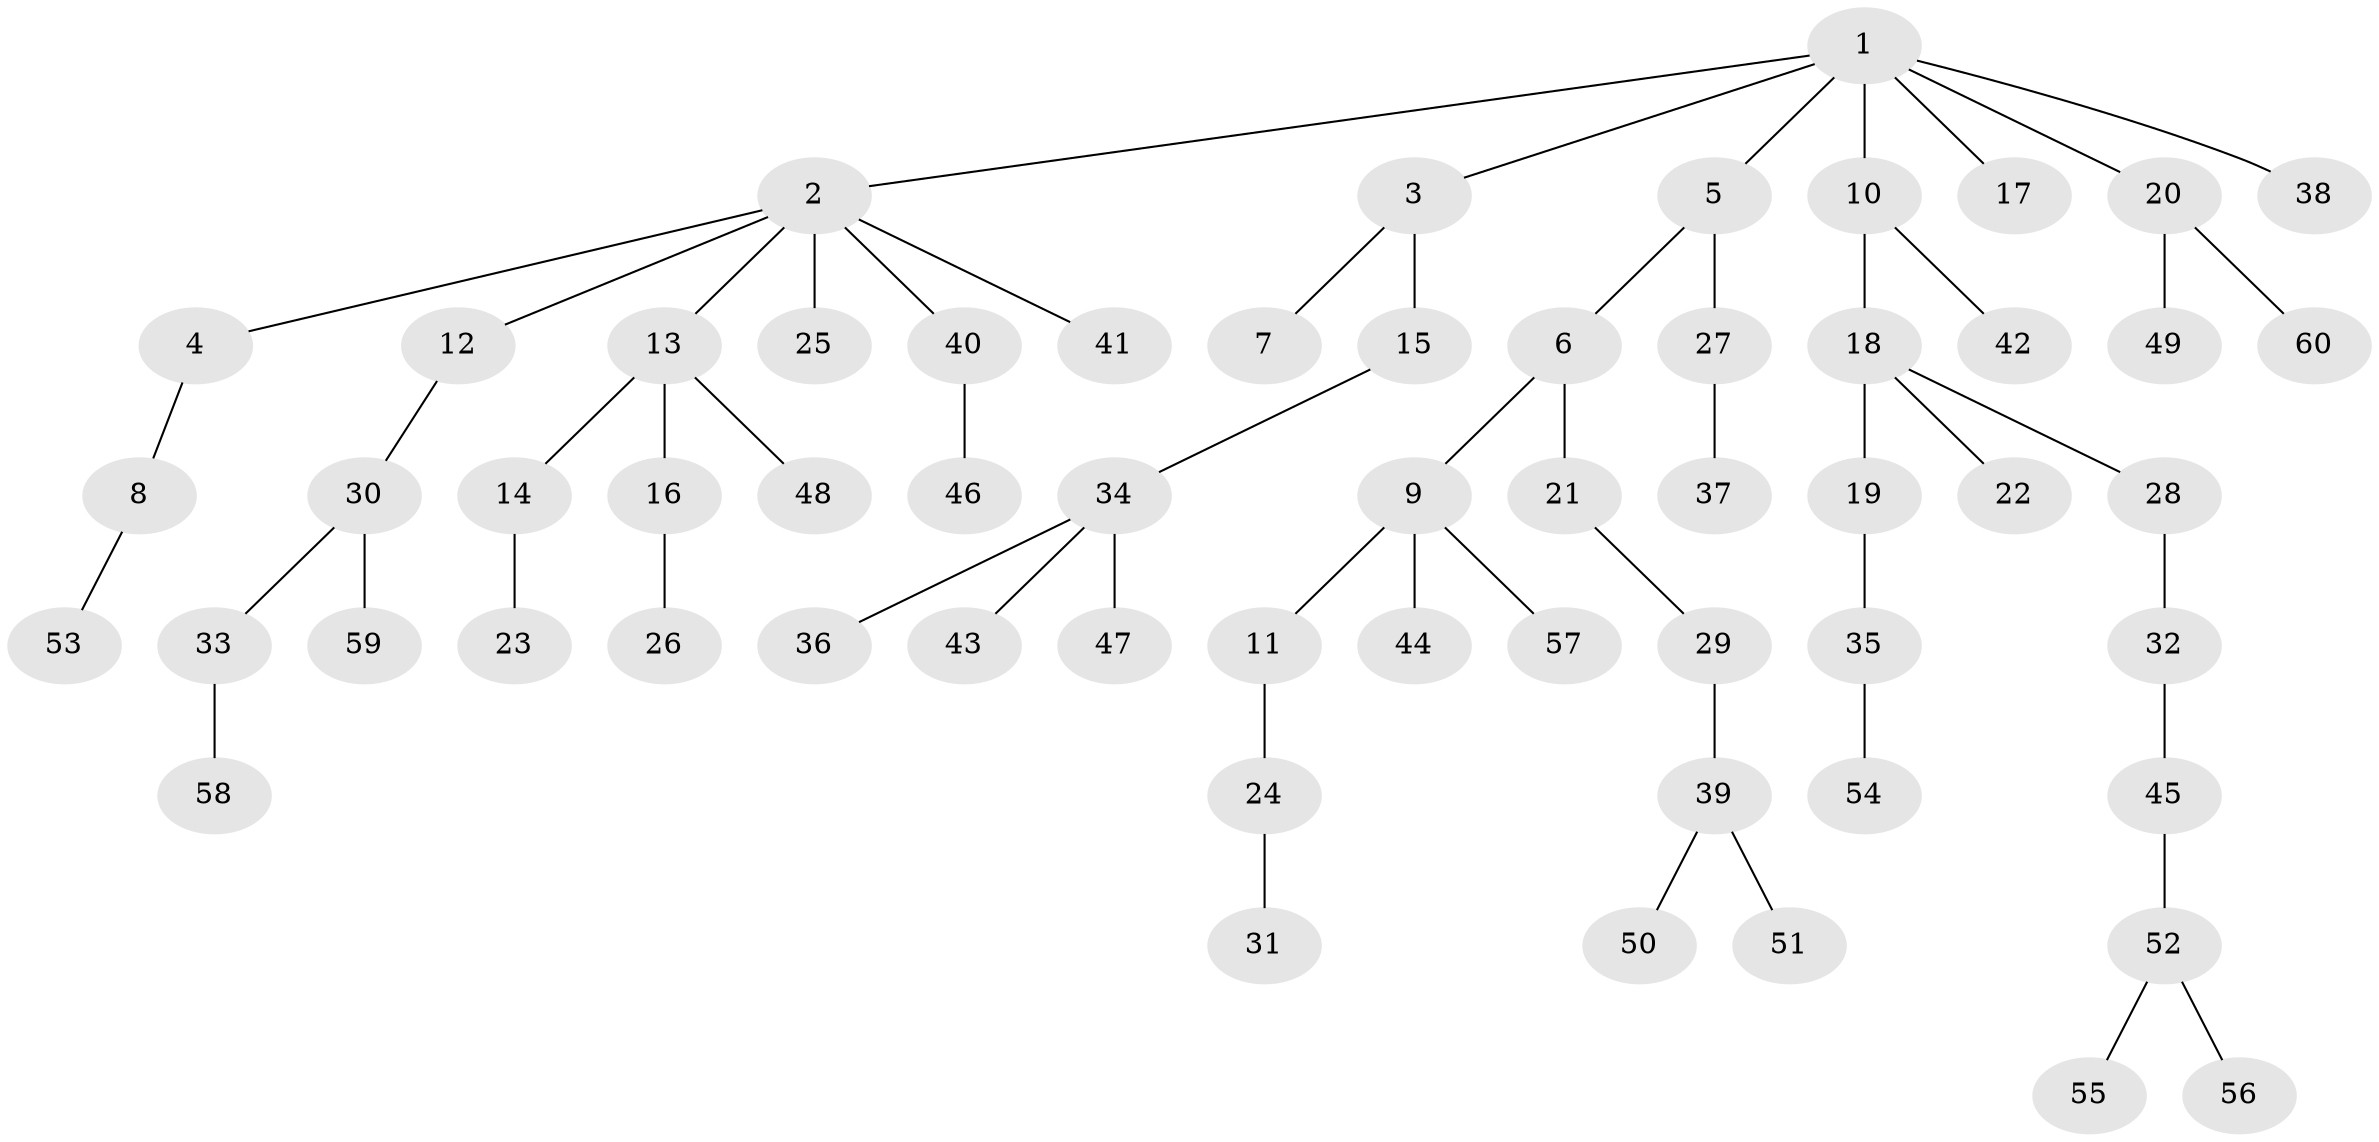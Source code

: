 // Generated by graph-tools (version 1.1) at 2025/53/03/09/25 04:53:29]
// undirected, 60 vertices, 59 edges
graph export_dot {
graph [start="1"]
  node [color=gray90,style=filled];
  1;
  2;
  3;
  4;
  5;
  6;
  7;
  8;
  9;
  10;
  11;
  12;
  13;
  14;
  15;
  16;
  17;
  18;
  19;
  20;
  21;
  22;
  23;
  24;
  25;
  26;
  27;
  28;
  29;
  30;
  31;
  32;
  33;
  34;
  35;
  36;
  37;
  38;
  39;
  40;
  41;
  42;
  43;
  44;
  45;
  46;
  47;
  48;
  49;
  50;
  51;
  52;
  53;
  54;
  55;
  56;
  57;
  58;
  59;
  60;
  1 -- 2;
  1 -- 3;
  1 -- 5;
  1 -- 10;
  1 -- 17;
  1 -- 20;
  1 -- 38;
  2 -- 4;
  2 -- 12;
  2 -- 13;
  2 -- 25;
  2 -- 40;
  2 -- 41;
  3 -- 7;
  3 -- 15;
  4 -- 8;
  5 -- 6;
  5 -- 27;
  6 -- 9;
  6 -- 21;
  8 -- 53;
  9 -- 11;
  9 -- 44;
  9 -- 57;
  10 -- 18;
  10 -- 42;
  11 -- 24;
  12 -- 30;
  13 -- 14;
  13 -- 16;
  13 -- 48;
  14 -- 23;
  15 -- 34;
  16 -- 26;
  18 -- 19;
  18 -- 22;
  18 -- 28;
  19 -- 35;
  20 -- 49;
  20 -- 60;
  21 -- 29;
  24 -- 31;
  27 -- 37;
  28 -- 32;
  29 -- 39;
  30 -- 33;
  30 -- 59;
  32 -- 45;
  33 -- 58;
  34 -- 36;
  34 -- 43;
  34 -- 47;
  35 -- 54;
  39 -- 50;
  39 -- 51;
  40 -- 46;
  45 -- 52;
  52 -- 55;
  52 -- 56;
}
